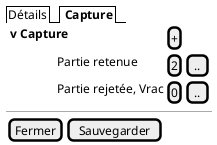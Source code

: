 @startsalt
{
  {/ Détails | <b> Capture }
  {
  <b> v Capture | [+]
   \t\tPartie retenue | [2] | [..]
   \t\tPartie rejetée, Vrac | [0] | [..]
   }
  --
  {
    [Fermer] | [Sauvegarder]
  }
}
@endsalt

